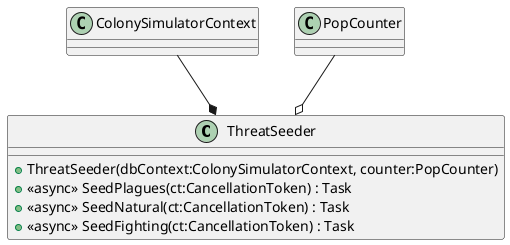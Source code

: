 @startuml
class ThreatSeeder {
    + ThreatSeeder(dbContext:ColonySimulatorContext, counter:PopCounter)
    + <<async>> SeedPlagues(ct:CancellationToken) : Task
    + <<async>> SeedNatural(ct:CancellationToken) : Task
    + <<async>> SeedFighting(ct:CancellationToken) : Task
}
ColonySimulatorContext --* ThreatSeeder
PopCounter --o ThreatSeeder
@enduml
